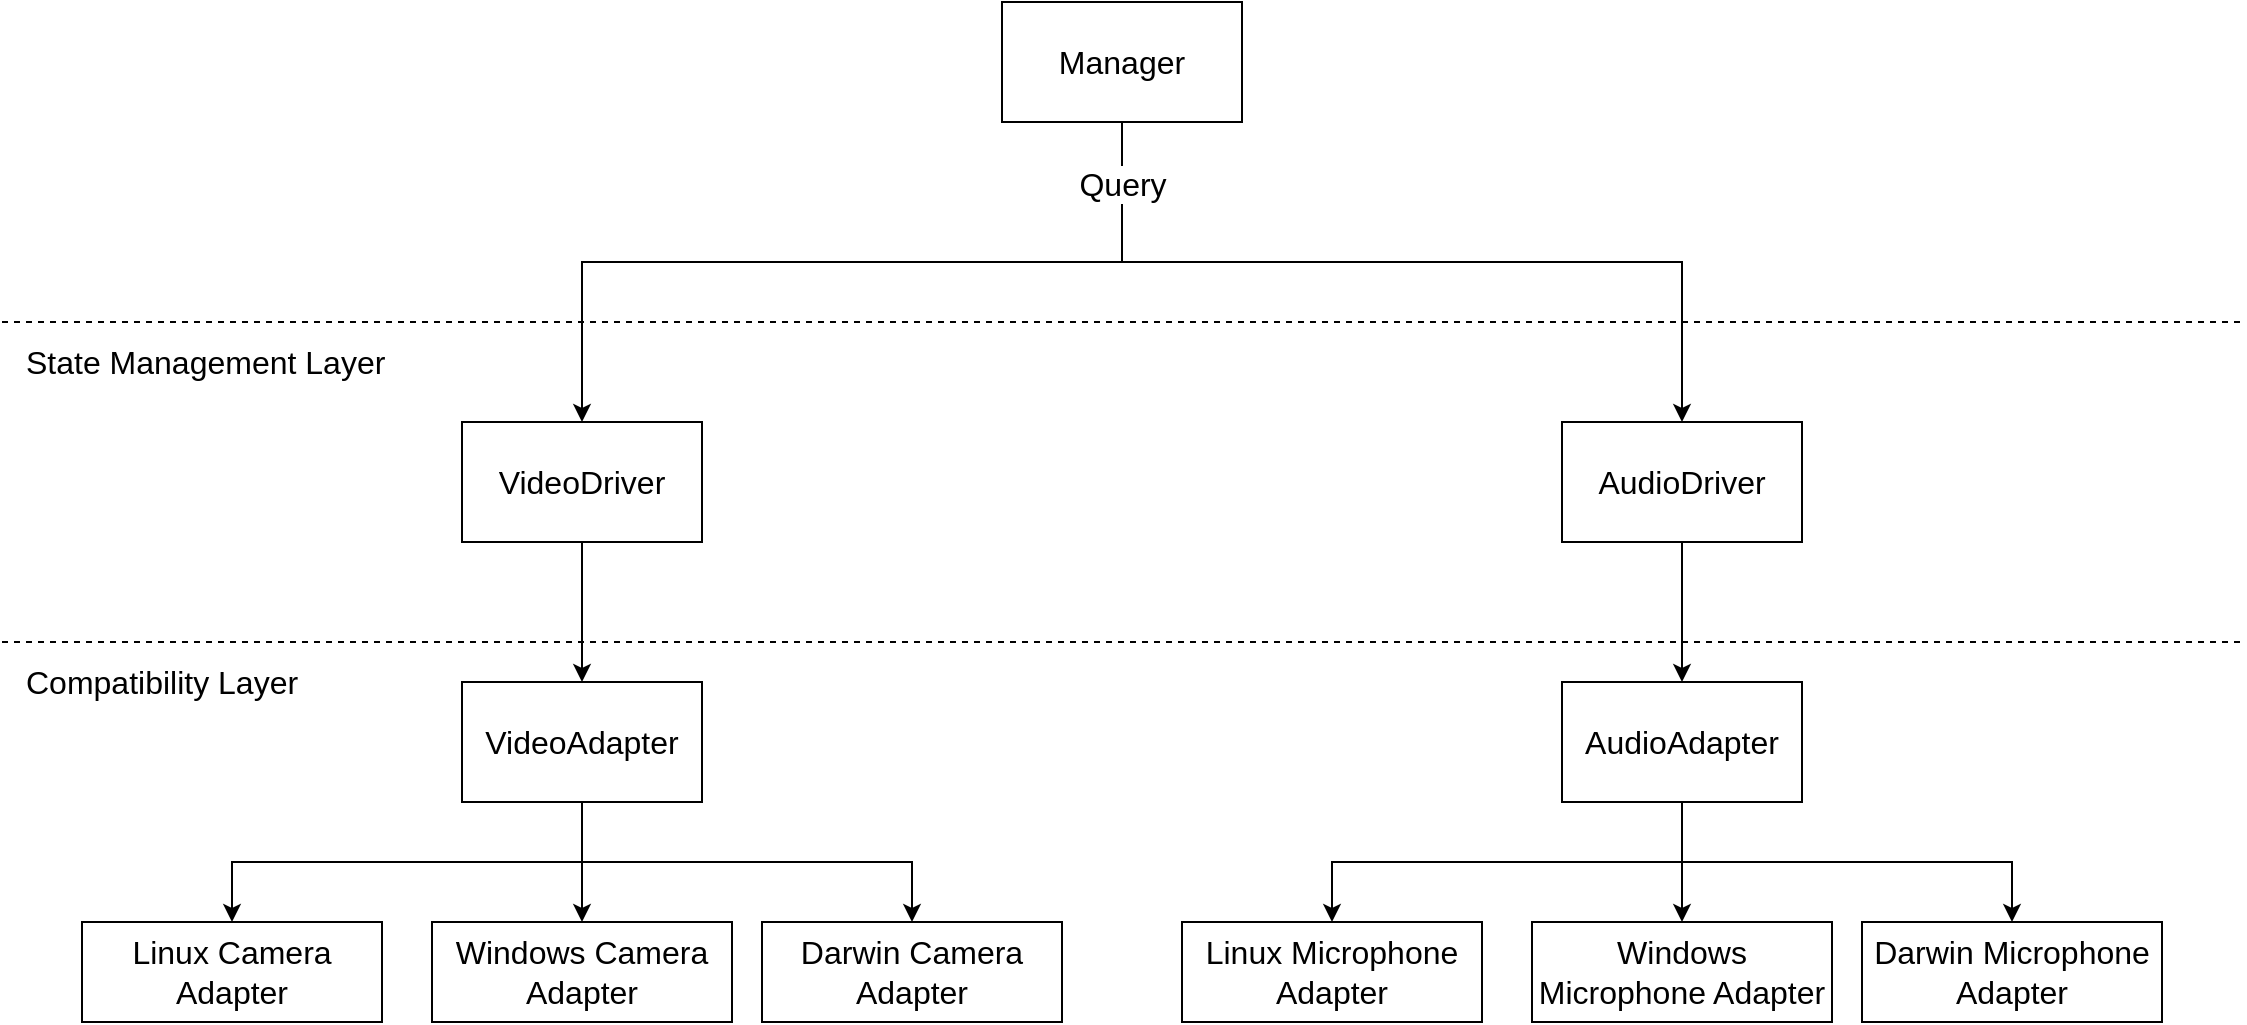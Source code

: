 <mxfile version="12.4.7" type="device"><diagram id="ZuiWXjte59GgzzgiMJvD" name="Page-1"><mxGraphModel dx="1338" dy="760" grid="1" gridSize="10" guides="1" tooltips="1" connect="1" arrows="1" fold="1" page="1" pageScale="1" pageWidth="850" pageHeight="1100" math="0" shadow="0"><root><mxCell id="0"/><mxCell id="1" parent="0"/><mxCell id="5xR86fEb_6roE1e3jwUD-18" style="edgeStyle=orthogonalEdgeStyle;rounded=0;orthogonalLoop=1;jettySize=auto;html=1;exitX=0.5;exitY=1;exitDx=0;exitDy=0;entryX=0.5;entryY=0;entryDx=0;entryDy=0;fontSize=16;fontColor=#EA6B66;" edge="1" parent="1" source="5xR86fEb_6roE1e3jwUD-8" target="5xR86fEb_6roE1e3jwUD-9"><mxGeometry relative="1" as="geometry"><Array as="points"><mxPoint x="720" y="330"/><mxPoint x="450" y="330"/></Array></mxGeometry></mxCell><mxCell id="5xR86fEb_6roE1e3jwUD-31" style="edgeStyle=orthogonalEdgeStyle;rounded=0;orthogonalLoop=1;jettySize=auto;html=1;exitX=0.5;exitY=1;exitDx=0;exitDy=0;entryX=0.5;entryY=0;entryDx=0;entryDy=0;fontSize=16;fontColor=#000000;" edge="1" parent="1" source="5xR86fEb_6roE1e3jwUD-8" target="5xR86fEb_6roE1e3jwUD-23"><mxGeometry relative="1" as="geometry"><Array as="points"><mxPoint x="720" y="330"/><mxPoint x="1000" y="330"/></Array></mxGeometry></mxCell><mxCell id="5xR86fEb_6roE1e3jwUD-37" value="Query" style="text;html=1;align=center;verticalAlign=middle;resizable=0;points=[];labelBackgroundColor=#ffffff;fontSize=16;fontColor=#000000;" vertex="1" connectable="0" parent="5xR86fEb_6roE1e3jwUD-31"><mxGeometry x="-0.868" y="-1" relative="1" as="geometry"><mxPoint x="1" y="2" as="offset"/></mxGeometry></mxCell><mxCell id="5xR86fEb_6roE1e3jwUD-8" value="&lt;font color=&quot;#000000&quot;&gt;Manager&lt;/font&gt;" style="rounded=0;whiteSpace=wrap;html=1;fontSize=16;fontColor=#EA6B66;" vertex="1" parent="1"><mxGeometry x="660" y="200" width="120" height="60" as="geometry"/></mxCell><mxCell id="5xR86fEb_6roE1e3jwUD-17" style="edgeStyle=orthogonalEdgeStyle;rounded=0;orthogonalLoop=1;jettySize=auto;html=1;exitX=0.5;exitY=1;exitDx=0;exitDy=0;entryX=0.5;entryY=0;entryDx=0;entryDy=0;fontSize=16;fontColor=#EA6B66;" edge="1" parent="1" source="5xR86fEb_6roE1e3jwUD-9" target="5xR86fEb_6roE1e3jwUD-10"><mxGeometry relative="1" as="geometry"/></mxCell><mxCell id="5xR86fEb_6roE1e3jwUD-9" value="&lt;font color=&quot;#000000&quot;&gt;VideoDriver&lt;/font&gt;" style="rounded=0;whiteSpace=wrap;html=1;fontSize=16;fontColor=#EA6B66;" vertex="1" parent="1"><mxGeometry x="390" y="410" width="120" height="60" as="geometry"/></mxCell><mxCell id="5xR86fEb_6roE1e3jwUD-14" style="edgeStyle=orthogonalEdgeStyle;rounded=0;orthogonalLoop=1;jettySize=auto;html=1;exitX=0.5;exitY=1;exitDx=0;exitDy=0;entryX=0.5;entryY=0;entryDx=0;entryDy=0;fontSize=16;fontColor=#EA6B66;" edge="1" parent="1" source="5xR86fEb_6roE1e3jwUD-10" target="5xR86fEb_6roE1e3jwUD-11"><mxGeometry relative="1" as="geometry"/></mxCell><mxCell id="5xR86fEb_6roE1e3jwUD-15" style="edgeStyle=orthogonalEdgeStyle;rounded=0;orthogonalLoop=1;jettySize=auto;html=1;exitX=0.5;exitY=1;exitDx=0;exitDy=0;entryX=0.5;entryY=0;entryDx=0;entryDy=0;fontSize=16;fontColor=#EA6B66;" edge="1" parent="1" source="5xR86fEb_6roE1e3jwUD-10" target="5xR86fEb_6roE1e3jwUD-12"><mxGeometry relative="1" as="geometry"/></mxCell><mxCell id="5xR86fEb_6roE1e3jwUD-16" style="edgeStyle=orthogonalEdgeStyle;rounded=0;orthogonalLoop=1;jettySize=auto;html=1;exitX=0.5;exitY=1;exitDx=0;exitDy=0;entryX=0.5;entryY=0;entryDx=0;entryDy=0;fontSize=16;fontColor=#EA6B66;" edge="1" parent="1" source="5xR86fEb_6roE1e3jwUD-10" target="5xR86fEb_6roE1e3jwUD-13"><mxGeometry relative="1" as="geometry"/></mxCell><mxCell id="5xR86fEb_6roE1e3jwUD-10" value="&lt;font color=&quot;#000000&quot;&gt;VideoAdapter&lt;/font&gt;" style="rounded=0;whiteSpace=wrap;html=1;fontSize=16;fontColor=#EA6B66;" vertex="1" parent="1"><mxGeometry x="390" y="540" width="120" height="60" as="geometry"/></mxCell><mxCell id="5xR86fEb_6roE1e3jwUD-11" value="&lt;font color=&quot;#000000&quot;&gt;Linux Camera Adapter&lt;/font&gt;" style="rounded=0;whiteSpace=wrap;html=1;fontSize=16;fontColor=#EA6B66;" vertex="1" parent="1"><mxGeometry x="200" y="660" width="150" height="50" as="geometry"/></mxCell><mxCell id="5xR86fEb_6roE1e3jwUD-12" value="&lt;font color=&quot;#000000&quot;&gt;Windows Camera Adapter&lt;/font&gt;" style="rounded=0;whiteSpace=wrap;html=1;fontSize=16;fontColor=#EA6B66;" vertex="1" parent="1"><mxGeometry x="375" y="660" width="150" height="50" as="geometry"/></mxCell><mxCell id="5xR86fEb_6roE1e3jwUD-13" value="&lt;font color=&quot;#000000&quot;&gt;Darwin Camera Adapter&lt;/font&gt;" style="rounded=0;whiteSpace=wrap;html=1;fontSize=16;fontColor=#EA6B66;" vertex="1" parent="1"><mxGeometry x="540" y="660" width="150" height="50" as="geometry"/></mxCell><mxCell id="5xR86fEb_6roE1e3jwUD-21" style="edgeStyle=orthogonalEdgeStyle;rounded=0;orthogonalLoop=1;jettySize=auto;html=1;exitX=0.5;exitY=1;exitDx=0;exitDy=0;entryX=0.5;entryY=0;entryDx=0;entryDy=0;fontSize=16;fontColor=#EA6B66;" edge="1" parent="1" source="5xR86fEb_6roE1e3jwUD-23" target="5xR86fEb_6roE1e3jwUD-27"><mxGeometry relative="1" as="geometry"/></mxCell><mxCell id="5xR86fEb_6roE1e3jwUD-23" value="&lt;font color=&quot;#000000&quot;&gt;AudioDriver&lt;/font&gt;" style="rounded=0;whiteSpace=wrap;html=1;fontSize=16;fontColor=#EA6B66;" vertex="1" parent="1"><mxGeometry x="940" y="410" width="120" height="60" as="geometry"/></mxCell><mxCell id="5xR86fEb_6roE1e3jwUD-24" style="edgeStyle=orthogonalEdgeStyle;rounded=0;orthogonalLoop=1;jettySize=auto;html=1;exitX=0.5;exitY=1;exitDx=0;exitDy=0;entryX=0.5;entryY=0;entryDx=0;entryDy=0;fontSize=16;fontColor=#EA6B66;" edge="1" parent="1" source="5xR86fEb_6roE1e3jwUD-27" target="5xR86fEb_6roE1e3jwUD-28"><mxGeometry relative="1" as="geometry"/></mxCell><mxCell id="5xR86fEb_6roE1e3jwUD-25" style="edgeStyle=orthogonalEdgeStyle;rounded=0;orthogonalLoop=1;jettySize=auto;html=1;exitX=0.5;exitY=1;exitDx=0;exitDy=0;entryX=0.5;entryY=0;entryDx=0;entryDy=0;fontSize=16;fontColor=#EA6B66;" edge="1" parent="1" source="5xR86fEb_6roE1e3jwUD-27" target="5xR86fEb_6roE1e3jwUD-29"><mxGeometry relative="1" as="geometry"/></mxCell><mxCell id="5xR86fEb_6roE1e3jwUD-26" style="edgeStyle=orthogonalEdgeStyle;rounded=0;orthogonalLoop=1;jettySize=auto;html=1;exitX=0.5;exitY=1;exitDx=0;exitDy=0;entryX=0.5;entryY=0;entryDx=0;entryDy=0;fontSize=16;fontColor=#EA6B66;" edge="1" parent="1" source="5xR86fEb_6roE1e3jwUD-27" target="5xR86fEb_6roE1e3jwUD-30"><mxGeometry relative="1" as="geometry"/></mxCell><mxCell id="5xR86fEb_6roE1e3jwUD-27" value="&lt;font color=&quot;#000000&quot;&gt;AudioAdapter&lt;/font&gt;" style="rounded=0;whiteSpace=wrap;html=1;fontSize=16;fontColor=#EA6B66;" vertex="1" parent="1"><mxGeometry x="940" y="540" width="120" height="60" as="geometry"/></mxCell><mxCell id="5xR86fEb_6roE1e3jwUD-28" value="&lt;font color=&quot;#000000&quot;&gt;Linux Microphone Adapter&lt;/font&gt;" style="rounded=0;whiteSpace=wrap;html=1;fontSize=16;fontColor=#EA6B66;" vertex="1" parent="1"><mxGeometry x="750" y="660" width="150" height="50" as="geometry"/></mxCell><mxCell id="5xR86fEb_6roE1e3jwUD-29" value="&lt;font color=&quot;#000000&quot;&gt;Windows Microphone Adapter&lt;/font&gt;" style="rounded=0;whiteSpace=wrap;html=1;fontSize=16;fontColor=#EA6B66;" vertex="1" parent="1"><mxGeometry x="925" y="660" width="150" height="50" as="geometry"/></mxCell><mxCell id="5xR86fEb_6roE1e3jwUD-30" value="&lt;font color=&quot;#000000&quot;&gt;Darwin Microphone Adapter&lt;/font&gt;" style="rounded=0;whiteSpace=wrap;html=1;fontSize=16;fontColor=#EA6B66;" vertex="1" parent="1"><mxGeometry x="1090" y="660" width="150" height="50" as="geometry"/></mxCell><mxCell id="5xR86fEb_6roE1e3jwUD-32" value="" style="endArrow=none;dashed=1;html=1;fontSize=16;fontColor=#000000;" edge="1" parent="1"><mxGeometry width="50" height="50" relative="1" as="geometry"><mxPoint x="160" y="520" as="sourcePoint"/><mxPoint x="1280" y="520" as="targetPoint"/></mxGeometry></mxCell><mxCell id="5xR86fEb_6roE1e3jwUD-33" value="Compatibility Layer" style="text;html=1;strokeColor=none;fillColor=none;align=left;verticalAlign=middle;whiteSpace=wrap;rounded=0;fontSize=16;fontColor=#000000;" vertex="1" parent="1"><mxGeometry x="170" y="530" width="150" height="20" as="geometry"/></mxCell><mxCell id="5xR86fEb_6roE1e3jwUD-35" value="" style="endArrow=none;dashed=1;html=1;fontSize=16;fontColor=#000000;" edge="1" parent="1"><mxGeometry width="50" height="50" relative="1" as="geometry"><mxPoint x="160" y="360" as="sourcePoint"/><mxPoint x="1280" y="360" as="targetPoint"/></mxGeometry></mxCell><mxCell id="5xR86fEb_6roE1e3jwUD-36" value="State Management Layer" style="text;html=1;strokeColor=none;fillColor=none;align=left;verticalAlign=middle;whiteSpace=wrap;rounded=0;fontSize=16;fontColor=#000000;" vertex="1" parent="1"><mxGeometry x="170" y="370" width="200" height="20" as="geometry"/></mxCell></root></mxGraphModel></diagram></mxfile>